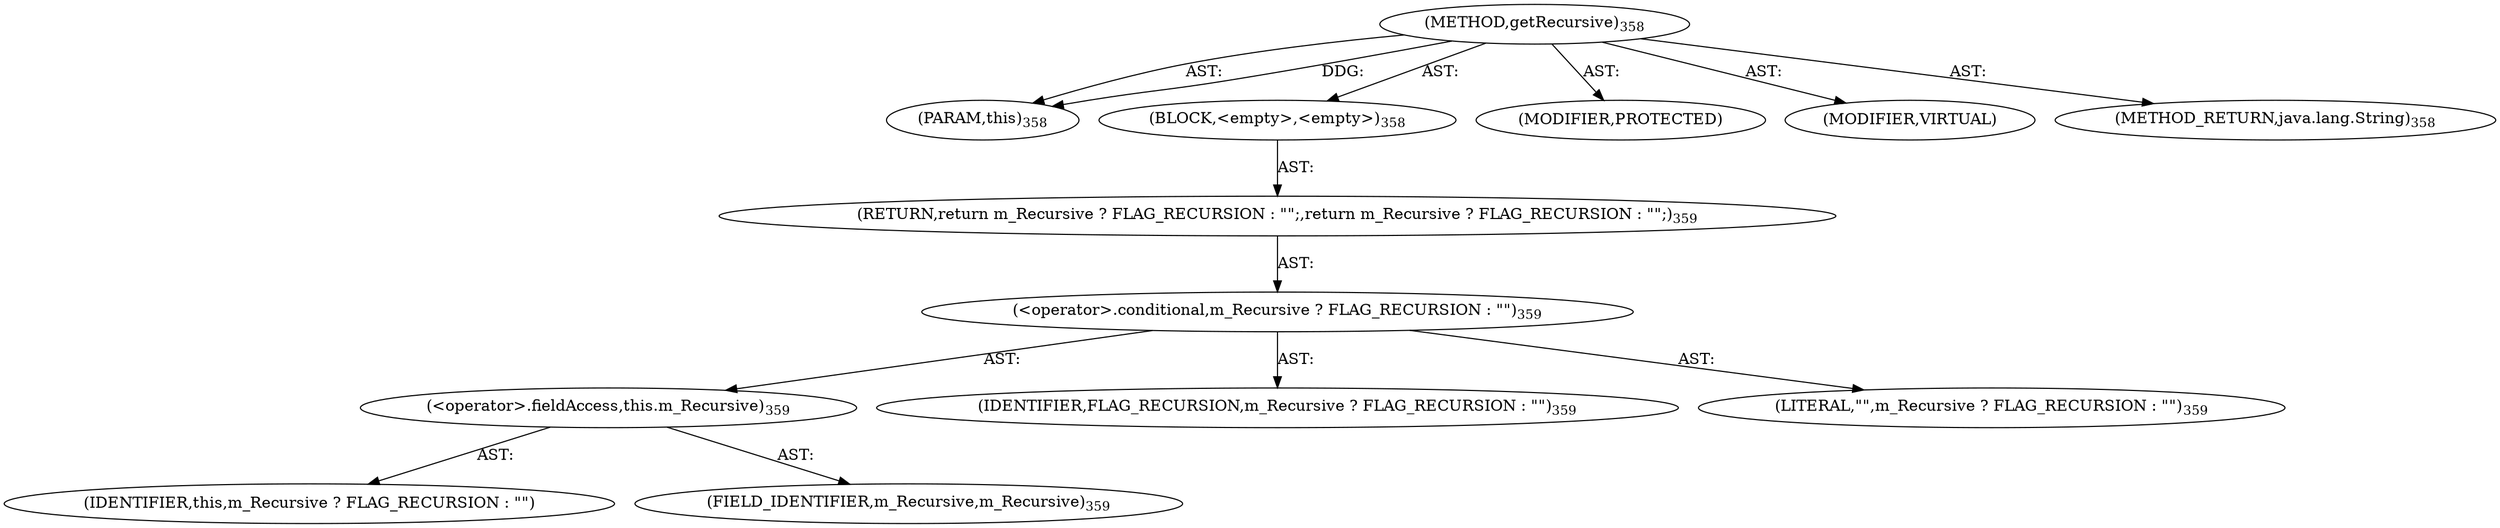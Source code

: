 digraph "getRecursive" {  
"111669149728" [label = <(METHOD,getRecursive)<SUB>358</SUB>> ]
"115964117059" [label = <(PARAM,this)<SUB>358</SUB>> ]
"25769803815" [label = <(BLOCK,&lt;empty&gt;,&lt;empty&gt;)<SUB>358</SUB>> ]
"146028888068" [label = <(RETURN,return m_Recursive ? FLAG_RECURSION : &quot;&quot;;,return m_Recursive ? FLAG_RECURSION : &quot;&quot;;)<SUB>359</SUB>> ]
"30064771168" [label = <(&lt;operator&gt;.conditional,m_Recursive ? FLAG_RECURSION : &quot;&quot;)<SUB>359</SUB>> ]
"30064771169" [label = <(&lt;operator&gt;.fieldAccess,this.m_Recursive)<SUB>359</SUB>> ]
"68719476850" [label = <(IDENTIFIER,this,m_Recursive ? FLAG_RECURSION : &quot;&quot;)> ]
"55834574884" [label = <(FIELD_IDENTIFIER,m_Recursive,m_Recursive)<SUB>359</SUB>> ]
"68719476851" [label = <(IDENTIFIER,FLAG_RECURSION,m_Recursive ? FLAG_RECURSION : &quot;&quot;)<SUB>359</SUB>> ]
"90194313223" [label = <(LITERAL,&quot;&quot;,m_Recursive ? FLAG_RECURSION : &quot;&quot;)<SUB>359</SUB>> ]
"133143986266" [label = <(MODIFIER,PROTECTED)> ]
"133143986267" [label = <(MODIFIER,VIRTUAL)> ]
"128849018912" [label = <(METHOD_RETURN,java.lang.String)<SUB>358</SUB>> ]
  "111669149728" -> "115964117059"  [ label = "AST: "] 
  "111669149728" -> "25769803815"  [ label = "AST: "] 
  "111669149728" -> "133143986266"  [ label = "AST: "] 
  "111669149728" -> "133143986267"  [ label = "AST: "] 
  "111669149728" -> "128849018912"  [ label = "AST: "] 
  "25769803815" -> "146028888068"  [ label = "AST: "] 
  "146028888068" -> "30064771168"  [ label = "AST: "] 
  "30064771168" -> "30064771169"  [ label = "AST: "] 
  "30064771168" -> "68719476851"  [ label = "AST: "] 
  "30064771168" -> "90194313223"  [ label = "AST: "] 
  "30064771169" -> "68719476850"  [ label = "AST: "] 
  "30064771169" -> "55834574884"  [ label = "AST: "] 
  "111669149728" -> "115964117059"  [ label = "DDG: "] 
}
